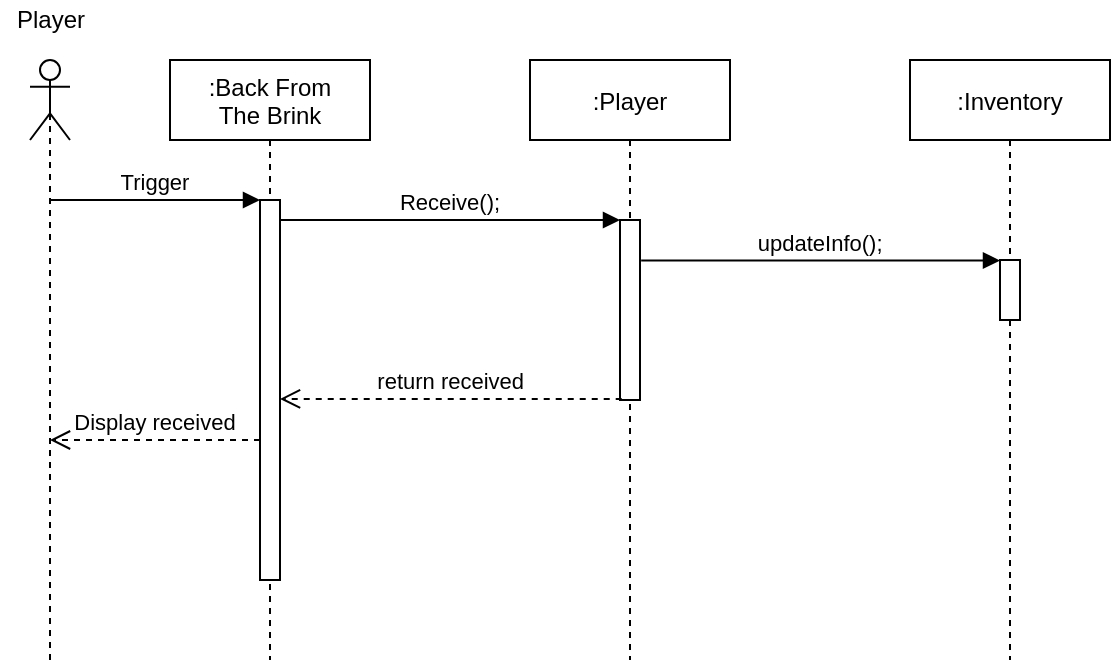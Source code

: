 <mxfile version="13.9.9" type="device"><diagram id="kgpKYQtTHZ0yAKxKKP6v" name="Page-1"><mxGraphModel dx="813" dy="454" grid="1" gridSize="10" guides="1" tooltips="1" connect="1" arrows="1" fold="1" page="1" pageScale="1" pageWidth="850" pageHeight="1100" math="0" shadow="0"><root><mxCell id="0"/><mxCell id="1" parent="0"/><mxCell id="3nuBFxr9cyL0pnOWT2aG-1" value=":Back From&#10;The Brink" style="shape=umlLifeline;perimeter=lifelinePerimeter;container=1;collapsible=0;recursiveResize=0;rounded=0;shadow=0;strokeWidth=1;" parent="1" vertex="1"><mxGeometry x="120" y="80" width="100" height="300" as="geometry"/></mxCell><mxCell id="3nuBFxr9cyL0pnOWT2aG-2" value="" style="points=[];perimeter=orthogonalPerimeter;rounded=0;shadow=0;strokeWidth=1;" parent="3nuBFxr9cyL0pnOWT2aG-1" vertex="1"><mxGeometry x="45" y="70" width="10" height="190" as="geometry"/></mxCell><mxCell id="3nuBFxr9cyL0pnOWT2aG-5" value=":Player" style="shape=umlLifeline;perimeter=lifelinePerimeter;container=1;collapsible=0;recursiveResize=0;rounded=0;shadow=0;strokeWidth=1;" parent="1" vertex="1"><mxGeometry x="300" y="80" width="100" height="300" as="geometry"/></mxCell><mxCell id="3nuBFxr9cyL0pnOWT2aG-6" value="" style="points=[];perimeter=orthogonalPerimeter;rounded=0;shadow=0;strokeWidth=1;" parent="3nuBFxr9cyL0pnOWT2aG-5" vertex="1"><mxGeometry x="45" y="80" width="10" height="90" as="geometry"/></mxCell><mxCell id="3nuBFxr9cyL0pnOWT2aG-7" value="return received" style="verticalAlign=bottom;endArrow=open;dashed=1;endSize=8;exitX=0.086;exitY=0.994;shadow=0;strokeWidth=1;exitDx=0;exitDy=0;exitPerimeter=0;" parent="1" source="3nuBFxr9cyL0pnOWT2aG-6" target="3nuBFxr9cyL0pnOWT2aG-2" edge="1"><mxGeometry relative="1" as="geometry"><mxPoint x="275" y="236" as="targetPoint"/></mxGeometry></mxCell><mxCell id="3nuBFxr9cyL0pnOWT2aG-8" value="Receive();" style="verticalAlign=bottom;endArrow=block;entryX=0;entryY=0;shadow=0;strokeWidth=1;" parent="1" source="3nuBFxr9cyL0pnOWT2aG-2" target="3nuBFxr9cyL0pnOWT2aG-6" edge="1"><mxGeometry relative="1" as="geometry"><mxPoint x="275" y="160" as="sourcePoint"/></mxGeometry></mxCell><mxCell id="ICzBVdSw6qREEAKZk2CO-2" value="" style="shape=umlActor;verticalLabelPosition=bottom;verticalAlign=top;html=1;" vertex="1" parent="1"><mxGeometry x="50" y="80" width="20" height="40" as="geometry"/></mxCell><mxCell id="ICzBVdSw6qREEAKZk2CO-3" value="" style="endArrow=none;dashed=1;html=1;entryX=0.5;entryY=0.5;entryDx=0;entryDy=0;entryPerimeter=0;" edge="1" parent="1" target="ICzBVdSw6qREEAKZk2CO-2"><mxGeometry width="50" height="50" relative="1" as="geometry"><mxPoint x="60" y="380" as="sourcePoint"/><mxPoint x="60" y="190" as="targetPoint"/></mxGeometry></mxCell><mxCell id="ICzBVdSw6qREEAKZk2CO-4" value=":Inventory" style="shape=umlLifeline;perimeter=lifelinePerimeter;container=1;collapsible=0;recursiveResize=0;rounded=0;shadow=0;strokeWidth=1;" vertex="1" parent="1"><mxGeometry x="490" y="80" width="100" height="300" as="geometry"/></mxCell><mxCell id="ICzBVdSw6qREEAKZk2CO-5" value="" style="points=[];perimeter=orthogonalPerimeter;rounded=0;shadow=0;strokeWidth=1;" vertex="1" parent="ICzBVdSw6qREEAKZk2CO-4"><mxGeometry x="45" y="100" width="10" height="30" as="geometry"/></mxCell><mxCell id="ICzBVdSw6qREEAKZk2CO-6" value="Trigger" style="verticalAlign=bottom;endArrow=block;shadow=0;strokeWidth=1;" edge="1" parent="1" target="3nuBFxr9cyL0pnOWT2aG-2"><mxGeometry relative="1" as="geometry"><mxPoint x="60" y="150" as="sourcePoint"/><mxPoint x="230" y="160.0" as="targetPoint"/></mxGeometry></mxCell><mxCell id="ICzBVdSw6qREEAKZk2CO-7" value="updateInfo();" style="verticalAlign=bottom;endArrow=block;shadow=0;strokeWidth=1;exitX=1.057;exitY=0.225;exitDx=0;exitDy=0;exitPerimeter=0;" edge="1" parent="1" source="3nuBFxr9cyL0pnOWT2aG-6" target="ICzBVdSw6qREEAKZk2CO-5"><mxGeometry relative="1" as="geometry"><mxPoint x="360" y="170.0" as="sourcePoint"/><mxPoint x="530" y="170.0" as="targetPoint"/></mxGeometry></mxCell><mxCell id="ICzBVdSw6qREEAKZk2CO-15" value="Display received" style="verticalAlign=bottom;endArrow=open;dashed=1;endSize=8;shadow=0;strokeWidth=1;" edge="1" parent="1" source="3nuBFxr9cyL0pnOWT2aG-2"><mxGeometry relative="1" as="geometry"><mxPoint x="60" y="270.0" as="targetPoint"/><mxPoint x="230.86" y="270.0" as="sourcePoint"/></mxGeometry></mxCell><mxCell id="ICzBVdSw6qREEAKZk2CO-16" value="Player" style="text;html=1;align=center;verticalAlign=middle;resizable=0;points=[];autosize=1;" vertex="1" parent="1"><mxGeometry x="35" y="50" width="50" height="20" as="geometry"/></mxCell></root></mxGraphModel></diagram></mxfile>